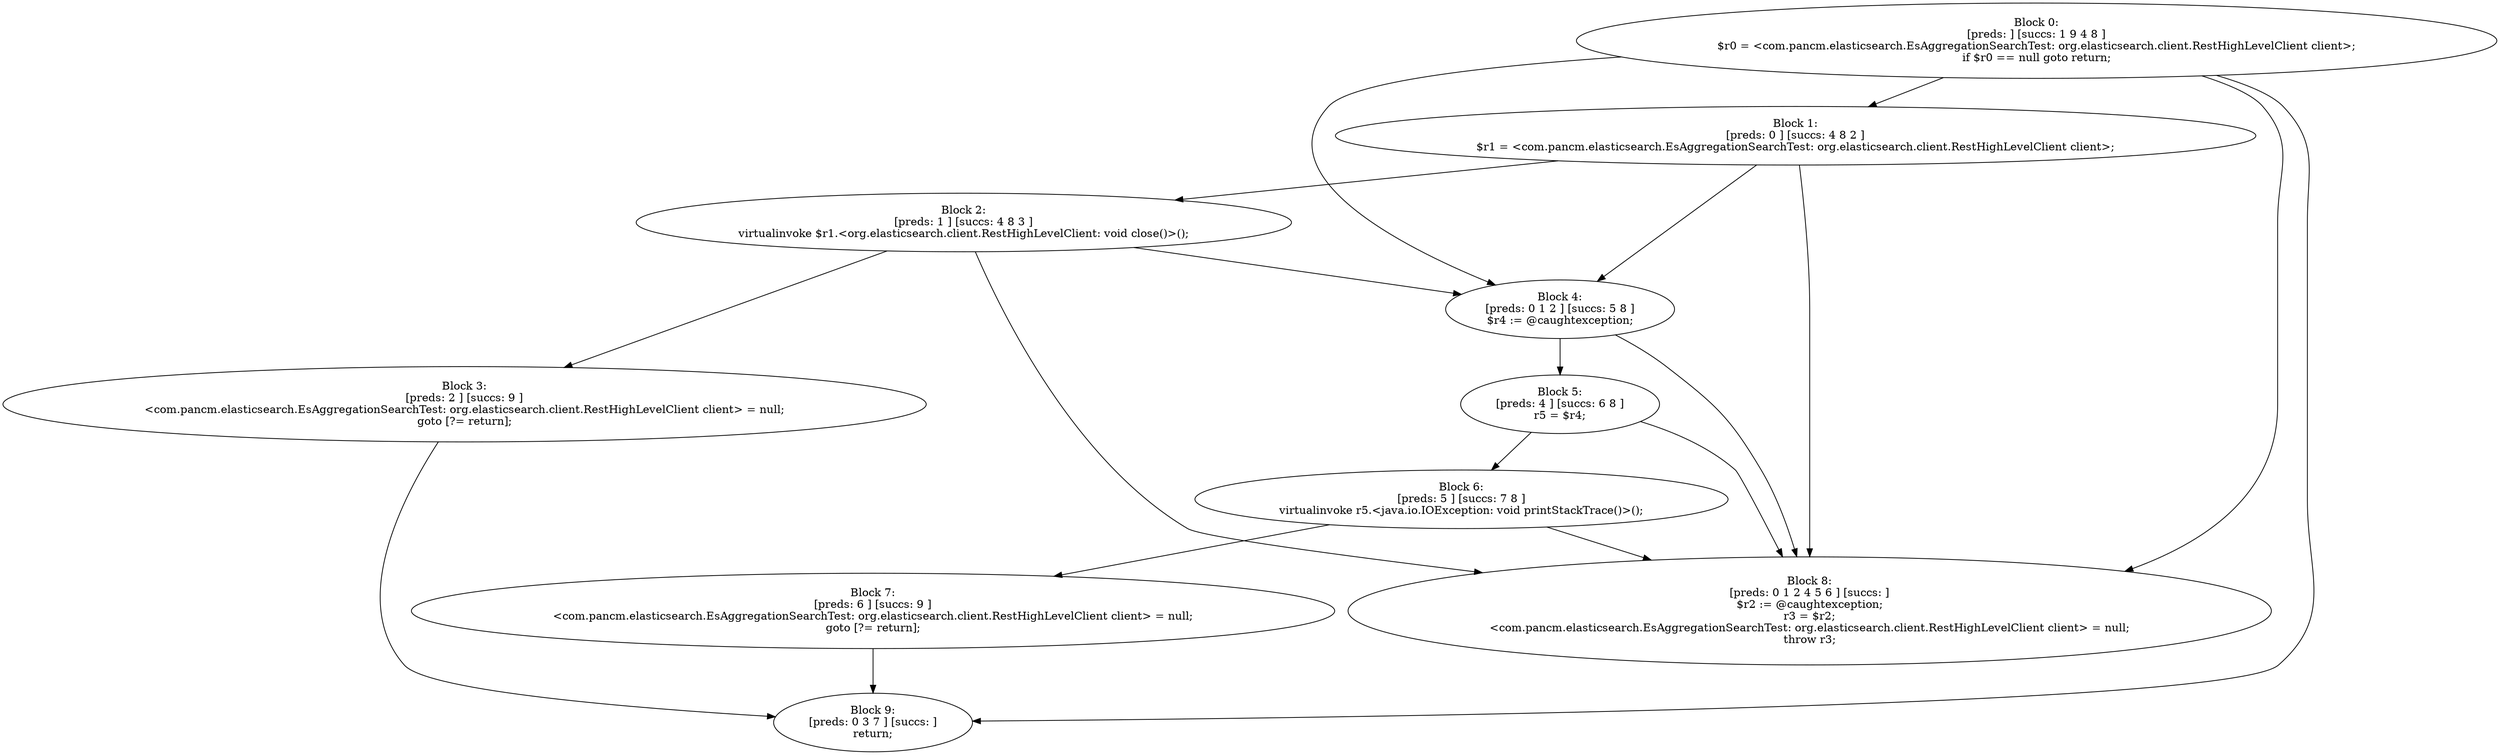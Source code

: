 digraph "unitGraph" {
    "Block 0:
[preds: ] [succs: 1 9 4 8 ]
$r0 = <com.pancm.elasticsearch.EsAggregationSearchTest: org.elasticsearch.client.RestHighLevelClient client>;
if $r0 == null goto return;
"
    "Block 1:
[preds: 0 ] [succs: 4 8 2 ]
$r1 = <com.pancm.elasticsearch.EsAggregationSearchTest: org.elasticsearch.client.RestHighLevelClient client>;
"
    "Block 2:
[preds: 1 ] [succs: 4 8 3 ]
virtualinvoke $r1.<org.elasticsearch.client.RestHighLevelClient: void close()>();
"
    "Block 3:
[preds: 2 ] [succs: 9 ]
<com.pancm.elasticsearch.EsAggregationSearchTest: org.elasticsearch.client.RestHighLevelClient client> = null;
goto [?= return];
"
    "Block 4:
[preds: 0 1 2 ] [succs: 5 8 ]
$r4 := @caughtexception;
"
    "Block 5:
[preds: 4 ] [succs: 6 8 ]
r5 = $r4;
"
    "Block 6:
[preds: 5 ] [succs: 7 8 ]
virtualinvoke r5.<java.io.IOException: void printStackTrace()>();
"
    "Block 7:
[preds: 6 ] [succs: 9 ]
<com.pancm.elasticsearch.EsAggregationSearchTest: org.elasticsearch.client.RestHighLevelClient client> = null;
goto [?= return];
"
    "Block 8:
[preds: 0 1 2 4 5 6 ] [succs: ]
$r2 := @caughtexception;
r3 = $r2;
<com.pancm.elasticsearch.EsAggregationSearchTest: org.elasticsearch.client.RestHighLevelClient client> = null;
throw r3;
"
    "Block 9:
[preds: 0 3 7 ] [succs: ]
return;
"
    "Block 0:
[preds: ] [succs: 1 9 4 8 ]
$r0 = <com.pancm.elasticsearch.EsAggregationSearchTest: org.elasticsearch.client.RestHighLevelClient client>;
if $r0 == null goto return;
"->"Block 1:
[preds: 0 ] [succs: 4 8 2 ]
$r1 = <com.pancm.elasticsearch.EsAggregationSearchTest: org.elasticsearch.client.RestHighLevelClient client>;
";
    "Block 0:
[preds: ] [succs: 1 9 4 8 ]
$r0 = <com.pancm.elasticsearch.EsAggregationSearchTest: org.elasticsearch.client.RestHighLevelClient client>;
if $r0 == null goto return;
"->"Block 9:
[preds: 0 3 7 ] [succs: ]
return;
";
    "Block 0:
[preds: ] [succs: 1 9 4 8 ]
$r0 = <com.pancm.elasticsearch.EsAggregationSearchTest: org.elasticsearch.client.RestHighLevelClient client>;
if $r0 == null goto return;
"->"Block 4:
[preds: 0 1 2 ] [succs: 5 8 ]
$r4 := @caughtexception;
";
    "Block 0:
[preds: ] [succs: 1 9 4 8 ]
$r0 = <com.pancm.elasticsearch.EsAggregationSearchTest: org.elasticsearch.client.RestHighLevelClient client>;
if $r0 == null goto return;
"->"Block 8:
[preds: 0 1 2 4 5 6 ] [succs: ]
$r2 := @caughtexception;
r3 = $r2;
<com.pancm.elasticsearch.EsAggregationSearchTest: org.elasticsearch.client.RestHighLevelClient client> = null;
throw r3;
";
    "Block 1:
[preds: 0 ] [succs: 4 8 2 ]
$r1 = <com.pancm.elasticsearch.EsAggregationSearchTest: org.elasticsearch.client.RestHighLevelClient client>;
"->"Block 4:
[preds: 0 1 2 ] [succs: 5 8 ]
$r4 := @caughtexception;
";
    "Block 1:
[preds: 0 ] [succs: 4 8 2 ]
$r1 = <com.pancm.elasticsearch.EsAggregationSearchTest: org.elasticsearch.client.RestHighLevelClient client>;
"->"Block 8:
[preds: 0 1 2 4 5 6 ] [succs: ]
$r2 := @caughtexception;
r3 = $r2;
<com.pancm.elasticsearch.EsAggregationSearchTest: org.elasticsearch.client.RestHighLevelClient client> = null;
throw r3;
";
    "Block 1:
[preds: 0 ] [succs: 4 8 2 ]
$r1 = <com.pancm.elasticsearch.EsAggregationSearchTest: org.elasticsearch.client.RestHighLevelClient client>;
"->"Block 2:
[preds: 1 ] [succs: 4 8 3 ]
virtualinvoke $r1.<org.elasticsearch.client.RestHighLevelClient: void close()>();
";
    "Block 2:
[preds: 1 ] [succs: 4 8 3 ]
virtualinvoke $r1.<org.elasticsearch.client.RestHighLevelClient: void close()>();
"->"Block 4:
[preds: 0 1 2 ] [succs: 5 8 ]
$r4 := @caughtexception;
";
    "Block 2:
[preds: 1 ] [succs: 4 8 3 ]
virtualinvoke $r1.<org.elasticsearch.client.RestHighLevelClient: void close()>();
"->"Block 8:
[preds: 0 1 2 4 5 6 ] [succs: ]
$r2 := @caughtexception;
r3 = $r2;
<com.pancm.elasticsearch.EsAggregationSearchTest: org.elasticsearch.client.RestHighLevelClient client> = null;
throw r3;
";
    "Block 2:
[preds: 1 ] [succs: 4 8 3 ]
virtualinvoke $r1.<org.elasticsearch.client.RestHighLevelClient: void close()>();
"->"Block 3:
[preds: 2 ] [succs: 9 ]
<com.pancm.elasticsearch.EsAggregationSearchTest: org.elasticsearch.client.RestHighLevelClient client> = null;
goto [?= return];
";
    "Block 3:
[preds: 2 ] [succs: 9 ]
<com.pancm.elasticsearch.EsAggregationSearchTest: org.elasticsearch.client.RestHighLevelClient client> = null;
goto [?= return];
"->"Block 9:
[preds: 0 3 7 ] [succs: ]
return;
";
    "Block 4:
[preds: 0 1 2 ] [succs: 5 8 ]
$r4 := @caughtexception;
"->"Block 5:
[preds: 4 ] [succs: 6 8 ]
r5 = $r4;
";
    "Block 4:
[preds: 0 1 2 ] [succs: 5 8 ]
$r4 := @caughtexception;
"->"Block 8:
[preds: 0 1 2 4 5 6 ] [succs: ]
$r2 := @caughtexception;
r3 = $r2;
<com.pancm.elasticsearch.EsAggregationSearchTest: org.elasticsearch.client.RestHighLevelClient client> = null;
throw r3;
";
    "Block 5:
[preds: 4 ] [succs: 6 8 ]
r5 = $r4;
"->"Block 6:
[preds: 5 ] [succs: 7 8 ]
virtualinvoke r5.<java.io.IOException: void printStackTrace()>();
";
    "Block 5:
[preds: 4 ] [succs: 6 8 ]
r5 = $r4;
"->"Block 8:
[preds: 0 1 2 4 5 6 ] [succs: ]
$r2 := @caughtexception;
r3 = $r2;
<com.pancm.elasticsearch.EsAggregationSearchTest: org.elasticsearch.client.RestHighLevelClient client> = null;
throw r3;
";
    "Block 6:
[preds: 5 ] [succs: 7 8 ]
virtualinvoke r5.<java.io.IOException: void printStackTrace()>();
"->"Block 7:
[preds: 6 ] [succs: 9 ]
<com.pancm.elasticsearch.EsAggregationSearchTest: org.elasticsearch.client.RestHighLevelClient client> = null;
goto [?= return];
";
    "Block 6:
[preds: 5 ] [succs: 7 8 ]
virtualinvoke r5.<java.io.IOException: void printStackTrace()>();
"->"Block 8:
[preds: 0 1 2 4 5 6 ] [succs: ]
$r2 := @caughtexception;
r3 = $r2;
<com.pancm.elasticsearch.EsAggregationSearchTest: org.elasticsearch.client.RestHighLevelClient client> = null;
throw r3;
";
    "Block 7:
[preds: 6 ] [succs: 9 ]
<com.pancm.elasticsearch.EsAggregationSearchTest: org.elasticsearch.client.RestHighLevelClient client> = null;
goto [?= return];
"->"Block 9:
[preds: 0 3 7 ] [succs: ]
return;
";
}
